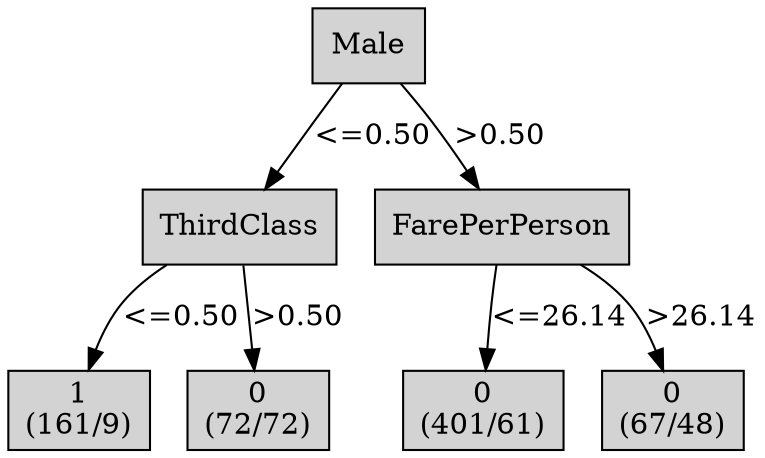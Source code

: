 digraph ID3_Tree {
"0" [shape=box, style=filled, label="Male
", weight=1]
"1" [shape=box, style=filled, label="ThirdClass
", weight=2]
0 -> 1 [ label = "<=0.50"];
"2" [shape=box, style=filled, label="1
(161/9)
", weight=3]
1 -> 2 [ label = "<=0.50"];
"3" [shape=box, style=filled, label="0
(72/72)
", weight=3]
1 -> 3 [ label = ">0.50"];
"4" [shape=box, style=filled, label="FarePerPerson
", weight=2]
0 -> 4 [ label = ">0.50"];
"5" [shape=box, style=filled, label="0
(401/61)
", weight=3]
4 -> 5 [ label = "<=26.14"];
"6" [shape=box, style=filled, label="0
(67/48)
", weight=3]
4 -> 6 [ label = ">26.14"];
{rank=same; 0;};
{rank=same; 1;4;};
{rank=same; 2;3;5;6;};
}